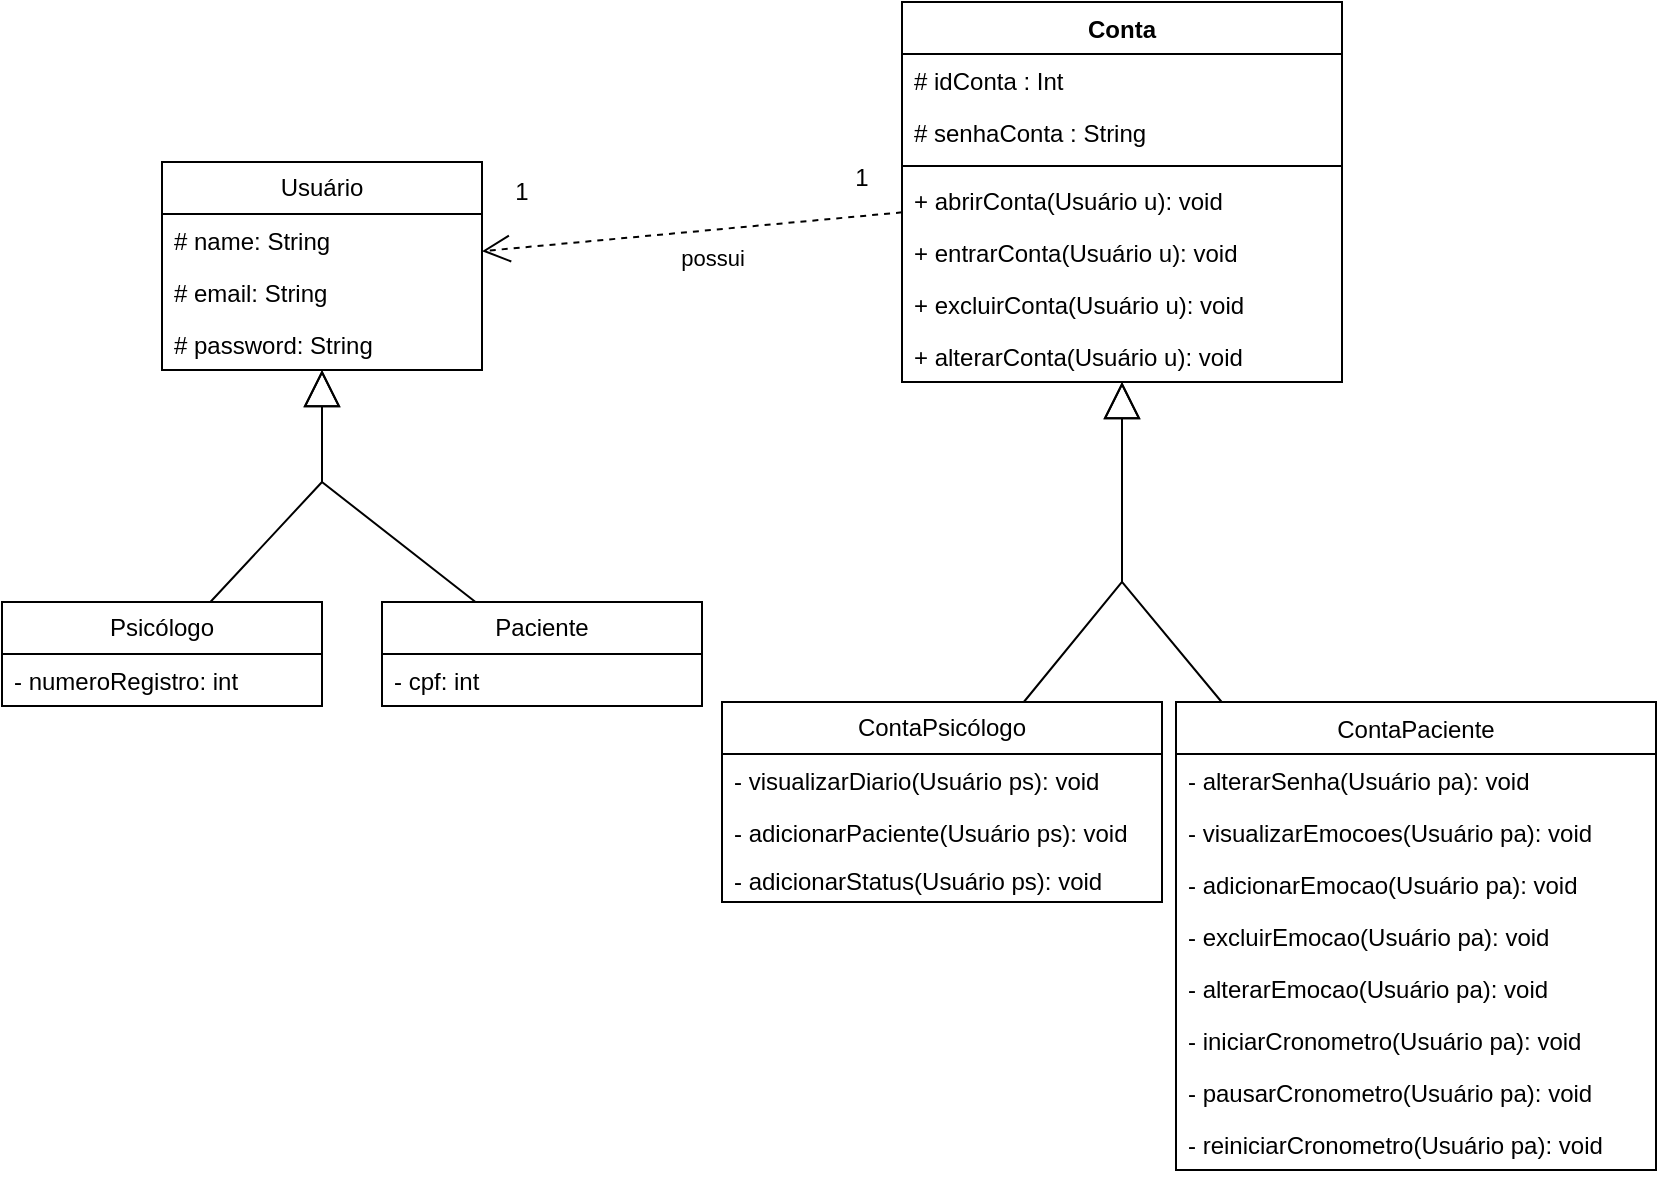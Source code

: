 <mxfile version="24.6.4" type="github">
  <diagram name="Página-1" id="4gwtXrl9RWbH1VeEoV2e">
    <mxGraphModel dx="714" dy="848" grid="1" gridSize="10" guides="1" tooltips="1" connect="1" arrows="1" fold="1" page="1" pageScale="1" pageWidth="827" pageHeight="1169" math="0" shadow="0">
      <root>
        <mxCell id="0" />
        <mxCell id="1" parent="0" />
        <mxCell id="fLkXsZwCwTyuBV3mx6J_-1" value="Psicólogo" style="swimlane;fontStyle=0;childLayout=stackLayout;horizontal=1;startSize=26;fillColor=none;horizontalStack=0;resizeParent=1;resizeParentMax=0;resizeLast=0;collapsible=1;marginBottom=0;whiteSpace=wrap;html=1;" parent="1" vertex="1">
          <mxGeometry y="410" width="160" height="52" as="geometry">
            <mxRectangle x="10" y="230" width="80" height="30" as="alternateBounds" />
          </mxGeometry>
        </mxCell>
        <mxCell id="fLkXsZwCwTyuBV3mx6J_-4" value="- numeroRegistro: int" style="text;strokeColor=none;fillColor=none;align=left;verticalAlign=top;spacingLeft=4;spacingRight=4;overflow=hidden;rotatable=0;points=[[0,0.5],[1,0.5]];portConstraint=eastwest;whiteSpace=wrap;html=1;" parent="fLkXsZwCwTyuBV3mx6J_-1" vertex="1">
          <mxGeometry y="26" width="160" height="26" as="geometry" />
        </mxCell>
        <mxCell id="fLkXsZwCwTyuBV3mx6J_-40" value="Paciente" style="swimlane;fontStyle=0;childLayout=stackLayout;horizontal=1;startSize=26;fillColor=none;horizontalStack=0;resizeParent=1;resizeParentMax=0;resizeLast=0;collapsible=1;marginBottom=0;whiteSpace=wrap;html=1;" parent="1" vertex="1">
          <mxGeometry x="190" y="410" width="160" height="52" as="geometry">
            <mxRectangle x="10" y="230" width="80" height="30" as="alternateBounds" />
          </mxGeometry>
        </mxCell>
        <mxCell id="LLFvhL44n74Wsx89WVnc-7" value="- cpf&lt;span style=&quot;background-color: initial;&quot;&gt;: int&lt;/span&gt;" style="text;strokeColor=none;fillColor=none;align=left;verticalAlign=top;spacingLeft=4;spacingRight=4;overflow=hidden;rotatable=0;points=[[0,0.5],[1,0.5]];portConstraint=eastwest;whiteSpace=wrap;html=1;" parent="fLkXsZwCwTyuBV3mx6J_-40" vertex="1">
          <mxGeometry y="26" width="160" height="26" as="geometry" />
        </mxCell>
        <mxCell id="i3iljgQmkMq5iZcqF4zU-7" value="Conta" style="swimlane;fontStyle=1;align=center;verticalAlign=top;childLayout=stackLayout;horizontal=1;startSize=26;horizontalStack=0;resizeParent=1;resizeParentMax=0;resizeLast=0;collapsible=1;marginBottom=0;whiteSpace=wrap;html=1;" parent="1" vertex="1">
          <mxGeometry x="450" y="110" width="220" height="190" as="geometry" />
        </mxCell>
        <mxCell id="i3iljgQmkMq5iZcqF4zU-8" value="# idConta : Int" style="text;strokeColor=none;fillColor=none;align=left;verticalAlign=top;spacingLeft=4;spacingRight=4;overflow=hidden;rotatable=0;points=[[0,0.5],[1,0.5]];portConstraint=eastwest;whiteSpace=wrap;html=1;" parent="i3iljgQmkMq5iZcqF4zU-7" vertex="1">
          <mxGeometry y="26" width="220" height="26" as="geometry" />
        </mxCell>
        <mxCell id="i3iljgQmkMq5iZcqF4zU-10" value="# senhaConta : String" style="text;strokeColor=none;fillColor=none;align=left;verticalAlign=top;spacingLeft=4;spacingRight=4;overflow=hidden;rotatable=0;points=[[0,0.5],[1,0.5]];portConstraint=eastwest;whiteSpace=wrap;html=1;" parent="i3iljgQmkMq5iZcqF4zU-7" vertex="1">
          <mxGeometry y="52" width="220" height="26" as="geometry" />
        </mxCell>
        <mxCell id="i3iljgQmkMq5iZcqF4zU-12" value="" style="line;strokeWidth=1;fillColor=none;align=left;verticalAlign=middle;spacingTop=-1;spacingLeft=3;spacingRight=3;rotatable=0;labelPosition=right;points=[];portConstraint=eastwest;strokeColor=inherit;" parent="i3iljgQmkMq5iZcqF4zU-7" vertex="1">
          <mxGeometry y="78" width="220" height="8" as="geometry" />
        </mxCell>
        <mxCell id="i3iljgQmkMq5iZcqF4zU-13" value="+ abrirConta(Usuário u): void" style="text;strokeColor=none;fillColor=none;align=left;verticalAlign=top;spacingLeft=4;spacingRight=4;overflow=hidden;rotatable=0;points=[[0,0.5],[1,0.5]];portConstraint=eastwest;whiteSpace=wrap;html=1;" parent="i3iljgQmkMq5iZcqF4zU-7" vertex="1">
          <mxGeometry y="86" width="220" height="26" as="geometry" />
        </mxCell>
        <mxCell id="i3iljgQmkMq5iZcqF4zU-14" value="+ entrarConta(Usuário u): void" style="text;strokeColor=none;fillColor=none;align=left;verticalAlign=top;spacingLeft=4;spacingRight=4;overflow=hidden;rotatable=0;points=[[0,0.5],[1,0.5]];portConstraint=eastwest;whiteSpace=wrap;html=1;" parent="i3iljgQmkMq5iZcqF4zU-7" vertex="1">
          <mxGeometry y="112" width="220" height="26" as="geometry" />
        </mxCell>
        <mxCell id="i3iljgQmkMq5iZcqF4zU-15" value="+ excluirConta(Usuário u): void" style="text;strokeColor=none;fillColor=none;align=left;verticalAlign=top;spacingLeft=4;spacingRight=4;overflow=hidden;rotatable=0;points=[[0,0.5],[1,0.5]];portConstraint=eastwest;whiteSpace=wrap;html=1;" parent="i3iljgQmkMq5iZcqF4zU-7" vertex="1">
          <mxGeometry y="138" width="220" height="26" as="geometry" />
        </mxCell>
        <mxCell id="i3iljgQmkMq5iZcqF4zU-16" value="+ alterarConta(Usuário u): void" style="text;strokeColor=none;fillColor=none;align=left;verticalAlign=top;spacingLeft=4;spacingRight=4;overflow=hidden;rotatable=0;points=[[0,0.5],[1,0.5]];portConstraint=eastwest;whiteSpace=wrap;html=1;" parent="i3iljgQmkMq5iZcqF4zU-7" vertex="1">
          <mxGeometry y="164" width="220" height="26" as="geometry" />
        </mxCell>
        <mxCell id="i3iljgQmkMq5iZcqF4zU-17" value="possui" style="endArrow=open;endSize=12;dashed=1;html=1;rounded=0;" parent="1" source="i3iljgQmkMq5iZcqF4zU-7" target="i3iljgQmkMq5iZcqF4zU-22" edge="1">
          <mxGeometry x="-0.081" y="14" width="160" relative="1" as="geometry">
            <mxPoint x="390" y="270" as="sourcePoint" />
            <mxPoint x="280" y="209" as="targetPoint" />
            <mxPoint as="offset" />
          </mxGeometry>
        </mxCell>
        <mxCell id="i3iljgQmkMq5iZcqF4zU-18" value="1" style="text;html=1;align=center;verticalAlign=middle;whiteSpace=wrap;rounded=0;" parent="1" vertex="1">
          <mxGeometry x="230" y="190" width="60" height="30" as="geometry" />
        </mxCell>
        <mxCell id="i3iljgQmkMq5iZcqF4zU-19" value="1" style="text;html=1;align=center;verticalAlign=middle;whiteSpace=wrap;rounded=0;" parent="1" vertex="1">
          <mxGeometry x="400" y="166" width="60" height="64" as="geometry" />
        </mxCell>
        <mxCell id="i3iljgQmkMq5iZcqF4zU-20" value="" style="endArrow=block;endSize=16;endFill=0;html=1;rounded=0;" parent="1" source="fLkXsZwCwTyuBV3mx6J_-1" target="i3iljgQmkMq5iZcqF4zU-22" edge="1">
          <mxGeometry width="160" relative="1" as="geometry">
            <mxPoint x="87.273" y="410" as="sourcePoint" />
            <mxPoint x="160" y="287" as="targetPoint" />
            <Array as="points">
              <mxPoint x="160" y="350" />
            </Array>
          </mxGeometry>
        </mxCell>
        <mxCell id="i3iljgQmkMq5iZcqF4zU-21" value="" style="endArrow=block;endSize=16;endFill=0;html=1;rounded=0;" parent="1" source="fLkXsZwCwTyuBV3mx6J_-40" target="i3iljgQmkMq5iZcqF4zU-22" edge="1">
          <mxGeometry width="160" relative="1" as="geometry">
            <mxPoint x="201.86" y="410" as="sourcePoint" />
            <mxPoint x="160" y="287" as="targetPoint" />
            <Array as="points">
              <mxPoint x="160" y="350" />
            </Array>
          </mxGeometry>
        </mxCell>
        <mxCell id="i3iljgQmkMq5iZcqF4zU-22" value="Usuário" style="swimlane;fontStyle=0;childLayout=stackLayout;horizontal=1;startSize=26;fillColor=none;horizontalStack=0;resizeParent=1;resizeParentMax=0;resizeLast=0;collapsible=1;marginBottom=0;whiteSpace=wrap;html=1;" parent="1" vertex="1">
          <mxGeometry x="80" y="190" width="160" height="104" as="geometry">
            <mxRectangle x="10" y="230" width="80" height="30" as="alternateBounds" />
          </mxGeometry>
        </mxCell>
        <mxCell id="i3iljgQmkMq5iZcqF4zU-23" value="# name: String" style="text;strokeColor=none;fillColor=none;align=left;verticalAlign=top;spacingLeft=4;spacingRight=4;overflow=hidden;rotatable=0;points=[[0,0.5],[1,0.5]];portConstraint=eastwest;whiteSpace=wrap;html=1;" parent="i3iljgQmkMq5iZcqF4zU-22" vertex="1">
          <mxGeometry y="26" width="160" height="26" as="geometry" />
        </mxCell>
        <mxCell id="i3iljgQmkMq5iZcqF4zU-24" value="# email: String" style="text;strokeColor=none;fillColor=none;align=left;verticalAlign=top;spacingLeft=4;spacingRight=4;overflow=hidden;rotatable=0;points=[[0,0.5],[1,0.5]];portConstraint=eastwest;whiteSpace=wrap;html=1;" parent="i3iljgQmkMq5iZcqF4zU-22" vertex="1">
          <mxGeometry y="52" width="160" height="26" as="geometry" />
        </mxCell>
        <mxCell id="fLkXsZwCwTyuBV3mx6J_-6" value="# password&lt;span style=&quot;background-color: initial;&quot;&gt;: String&lt;/span&gt;" style="text;strokeColor=none;fillColor=none;align=left;verticalAlign=top;spacingLeft=4;spacingRight=4;overflow=hidden;rotatable=0;points=[[0,0.5],[1,0.5]];portConstraint=eastwest;whiteSpace=wrap;html=1;" parent="i3iljgQmkMq5iZcqF4zU-22" vertex="1">
          <mxGeometry y="78" width="160" height="26" as="geometry" />
        </mxCell>
        <mxCell id="i3iljgQmkMq5iZcqF4zU-26" value="ContaPsicólogo" style="swimlane;fontStyle=0;childLayout=stackLayout;horizontal=1;startSize=26;fillColor=none;horizontalStack=0;resizeParent=1;resizeParentMax=0;resizeLast=0;collapsible=1;marginBottom=0;whiteSpace=wrap;html=1;" parent="1" vertex="1">
          <mxGeometry x="360" y="460" width="220" height="100" as="geometry" />
        </mxCell>
        <mxCell id="i3iljgQmkMq5iZcqF4zU-32" value="- visualizarDiario(Usuário ps): void" style="text;strokeColor=none;fillColor=none;align=left;verticalAlign=top;spacingLeft=4;spacingRight=4;overflow=hidden;rotatable=0;points=[[0,0.5],[1,0.5]];portConstraint=eastwest;whiteSpace=wrap;html=1;" parent="i3iljgQmkMq5iZcqF4zU-26" vertex="1">
          <mxGeometry y="26" width="220" height="26" as="geometry" />
        </mxCell>
        <mxCell id="i3iljgQmkMq5iZcqF4zU-27" value="- adicionarPaciente(Usuário ps): void" style="text;strokeColor=none;fillColor=none;align=left;verticalAlign=top;spacingLeft=4;spacingRight=4;overflow=hidden;rotatable=0;points=[[0,0.5],[1,0.5]];portConstraint=eastwest;whiteSpace=wrap;html=1;" parent="i3iljgQmkMq5iZcqF4zU-26" vertex="1">
          <mxGeometry y="52" width="220" height="24" as="geometry" />
        </mxCell>
        <mxCell id="LLFvhL44n74Wsx89WVnc-6" value="- adicionarStatus(Usuário ps): void" style="text;strokeColor=none;fillColor=none;align=left;verticalAlign=top;spacingLeft=4;spacingRight=4;overflow=hidden;rotatable=0;points=[[0,0.5],[1,0.5]];portConstraint=eastwest;whiteSpace=wrap;html=1;" parent="i3iljgQmkMq5iZcqF4zU-26" vertex="1">
          <mxGeometry y="76" width="220" height="24" as="geometry" />
        </mxCell>
        <mxCell id="i3iljgQmkMq5iZcqF4zU-30" value="" style="endArrow=block;endSize=16;endFill=0;html=1;rounded=0;" parent="1" source="i3iljgQmkMq5iZcqF4zU-26" target="i3iljgQmkMq5iZcqF4zU-7" edge="1">
          <mxGeometry width="160" relative="1" as="geometry">
            <mxPoint x="503" y="362" as="sourcePoint" />
            <mxPoint x="568" y="252" as="targetPoint" />
            <Array as="points">
              <mxPoint x="560" y="400" />
            </Array>
          </mxGeometry>
        </mxCell>
        <mxCell id="i3iljgQmkMq5iZcqF4zU-31" value="" style="endArrow=block;endSize=16;endFill=0;html=1;rounded=0;" parent="1" source="LLFvhL44n74Wsx89WVnc-1" target="i3iljgQmkMq5iZcqF4zU-7" edge="1">
          <mxGeometry width="160" relative="1" as="geometry">
            <mxPoint x="669.07" y="460" as="sourcePoint" />
            <mxPoint x="568" y="252" as="targetPoint" />
            <Array as="points">
              <mxPoint x="560" y="400" />
            </Array>
          </mxGeometry>
        </mxCell>
        <mxCell id="LLFvhL44n74Wsx89WVnc-1" value="&lt;span style=&quot;font-weight: 400;&quot;&gt;ContaPaciente&lt;/span&gt;" style="swimlane;fontStyle=1;align=center;verticalAlign=top;childLayout=stackLayout;horizontal=1;startSize=26;horizontalStack=0;resizeParent=1;resizeParentMax=0;resizeLast=0;collapsible=1;marginBottom=0;whiteSpace=wrap;html=1;" parent="1" vertex="1">
          <mxGeometry x="587" y="460" width="240" height="234" as="geometry" />
        </mxCell>
        <mxCell id="i3iljgQmkMq5iZcqF4zU-33" value="- alterarSenha(Usuário pa): void" style="text;strokeColor=none;fillColor=none;align=left;verticalAlign=top;spacingLeft=4;spacingRight=4;overflow=hidden;rotatable=0;points=[[0,0.5],[1,0.5]];portConstraint=eastwest;whiteSpace=wrap;html=1;" parent="LLFvhL44n74Wsx89WVnc-1" vertex="1">
          <mxGeometry y="26" width="240" height="26" as="geometry" />
        </mxCell>
        <mxCell id="i3iljgQmkMq5iZcqF4zU-34" value="- visualizarEmocoes(Usuário pa): void" style="text;strokeColor=none;fillColor=none;align=left;verticalAlign=top;spacingLeft=4;spacingRight=4;overflow=hidden;rotatable=0;points=[[0,0.5],[1,0.5]];portConstraint=eastwest;whiteSpace=wrap;html=1;" parent="LLFvhL44n74Wsx89WVnc-1" vertex="1">
          <mxGeometry y="52" width="240" height="26" as="geometry" />
        </mxCell>
        <mxCell id="i3iljgQmkMq5iZcqF4zU-39" value="- adicionarEmocao(Usuário pa): void" style="text;strokeColor=none;fillColor=none;align=left;verticalAlign=top;spacingLeft=4;spacingRight=4;overflow=hidden;rotatable=0;points=[[0,0.5],[1,0.5]];portConstraint=eastwest;whiteSpace=wrap;html=1;" parent="LLFvhL44n74Wsx89WVnc-1" vertex="1">
          <mxGeometry y="78" width="240" height="26" as="geometry" />
        </mxCell>
        <mxCell id="i3iljgQmkMq5iZcqF4zU-40" value="- excluirEmocao(Usuário pa): void" style="text;strokeColor=none;fillColor=none;align=left;verticalAlign=top;spacingLeft=4;spacingRight=4;overflow=hidden;rotatable=0;points=[[0,0.5],[1,0.5]];portConstraint=eastwest;whiteSpace=wrap;html=1;" parent="LLFvhL44n74Wsx89WVnc-1" vertex="1">
          <mxGeometry y="104" width="240" height="26" as="geometry" />
        </mxCell>
        <mxCell id="i3iljgQmkMq5iZcqF4zU-41" value="- alterarEmocao(Usuário pa): void" style="text;strokeColor=none;fillColor=none;align=left;verticalAlign=top;spacingLeft=4;spacingRight=4;overflow=hidden;rotatable=0;points=[[0,0.5],[1,0.5]];portConstraint=eastwest;whiteSpace=wrap;html=1;" parent="LLFvhL44n74Wsx89WVnc-1" vertex="1">
          <mxGeometry y="130" width="240" height="26" as="geometry" />
        </mxCell>
        <mxCell id="i3iljgQmkMq5iZcqF4zU-50" value="- iniciarCronometro(Usuário pa): void" style="text;strokeColor=none;fillColor=none;align=left;verticalAlign=top;spacingLeft=4;spacingRight=4;overflow=hidden;rotatable=0;points=[[0,0.5],[1,0.5]];portConstraint=eastwest;whiteSpace=wrap;html=1;" parent="LLFvhL44n74Wsx89WVnc-1" vertex="1">
          <mxGeometry y="156" width="240" height="26" as="geometry" />
        </mxCell>
        <mxCell id="i3iljgQmkMq5iZcqF4zU-51" value="- pausarCronometro(Usuário pa): void" style="text;strokeColor=none;fillColor=none;align=left;verticalAlign=top;spacingLeft=4;spacingRight=4;overflow=hidden;rotatable=0;points=[[0,0.5],[1,0.5]];portConstraint=eastwest;whiteSpace=wrap;html=1;" parent="LLFvhL44n74Wsx89WVnc-1" vertex="1">
          <mxGeometry y="182" width="240" height="26" as="geometry" />
        </mxCell>
        <mxCell id="i3iljgQmkMq5iZcqF4zU-52" value="- reiniciarCronometro(Usuário pa): void" style="text;strokeColor=none;fillColor=none;align=left;verticalAlign=top;spacingLeft=4;spacingRight=4;overflow=hidden;rotatable=0;points=[[0,0.5],[1,0.5]];portConstraint=eastwest;whiteSpace=wrap;html=1;" parent="LLFvhL44n74Wsx89WVnc-1" vertex="1">
          <mxGeometry y="208" width="240" height="26" as="geometry" />
        </mxCell>
      </root>
    </mxGraphModel>
  </diagram>
</mxfile>
